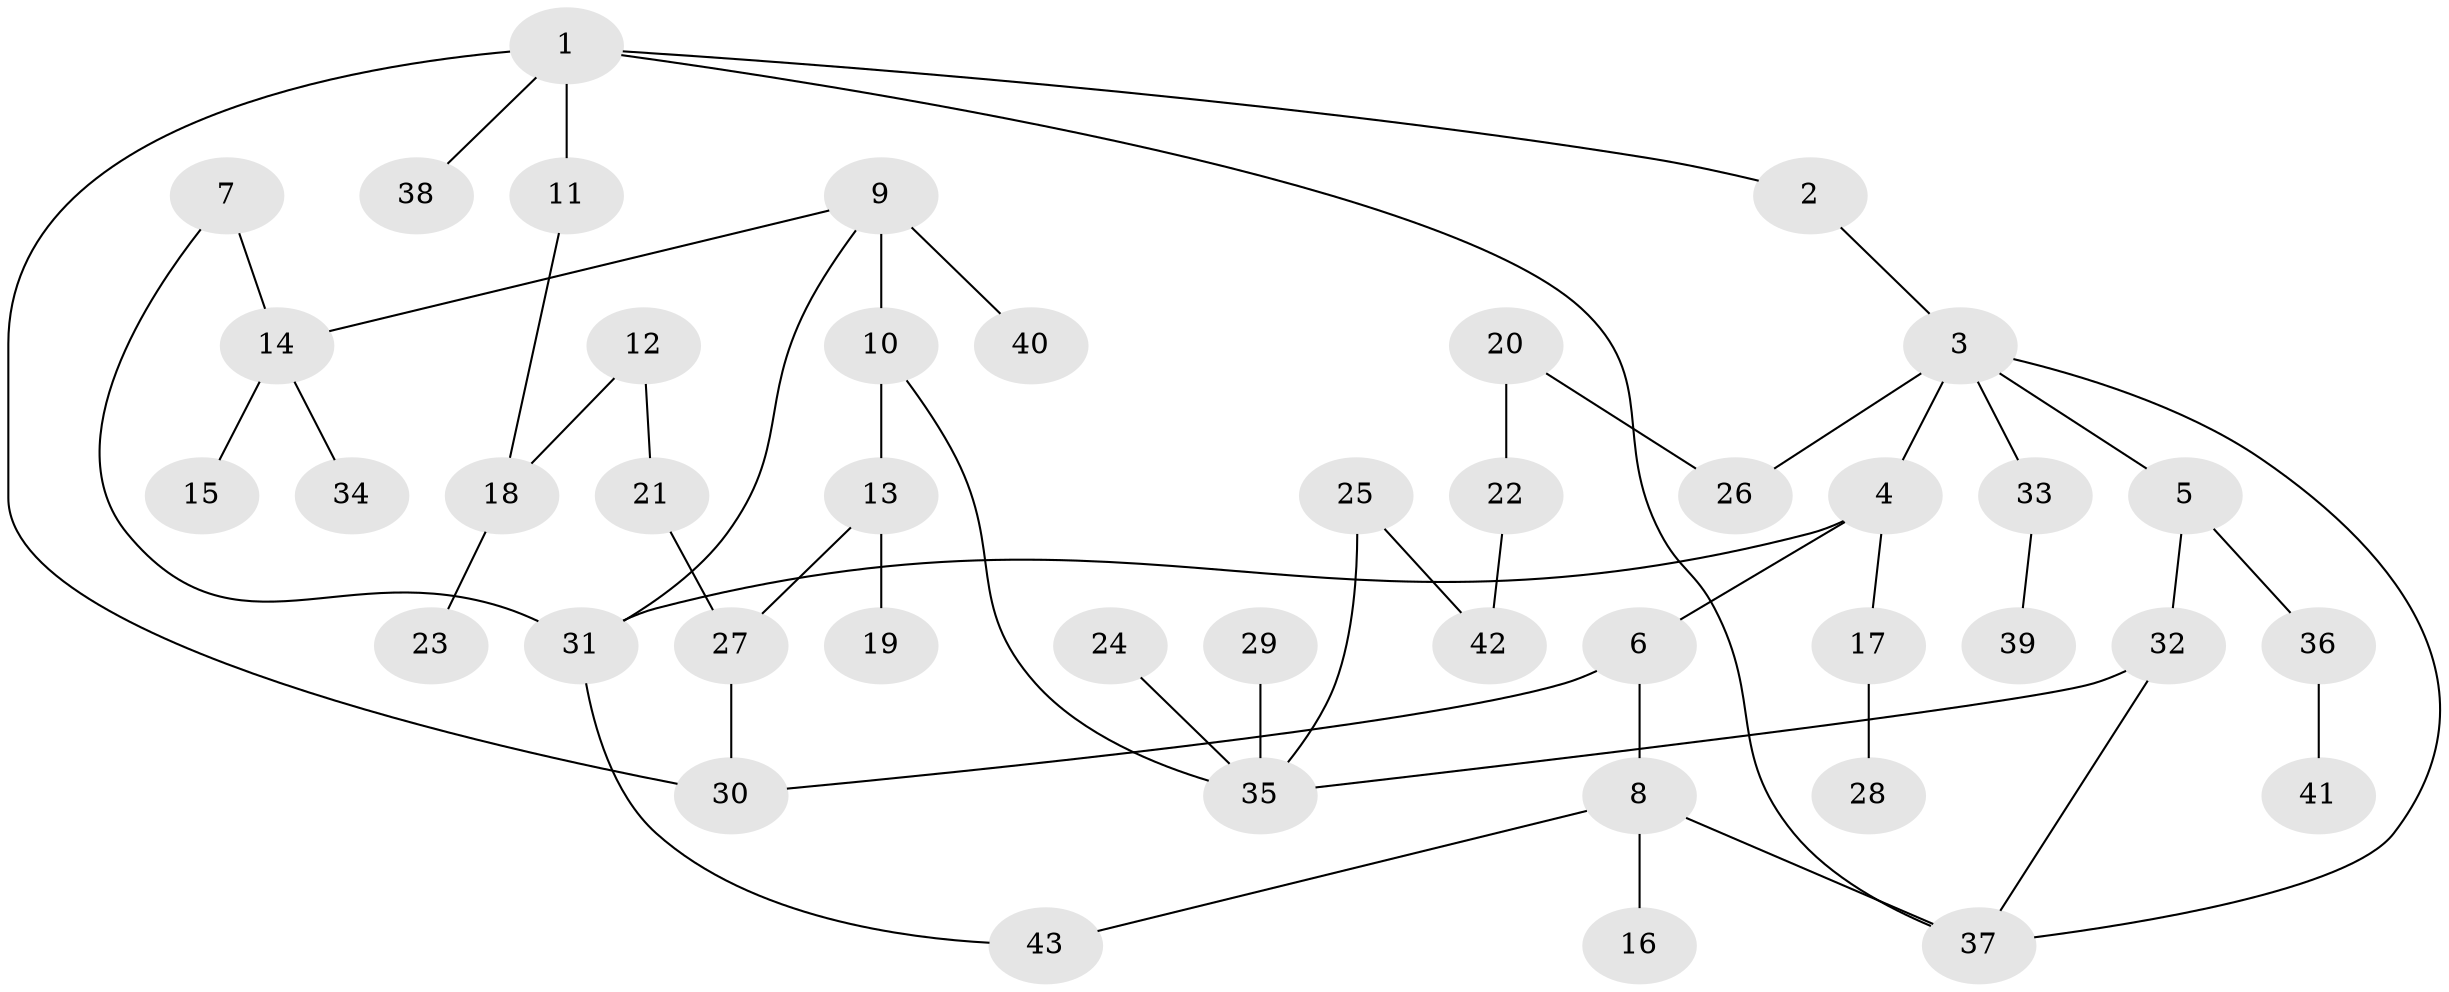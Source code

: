 // original degree distribution, {5: 0.08196721311475409, 4: 0.08196721311475409, 2: 0.29508196721311475, 6: 0.03278688524590164, 3: 0.14754098360655737, 1: 0.36065573770491804}
// Generated by graph-tools (version 1.1) at 2025/36/03/04/25 23:36:08]
// undirected, 43 vertices, 52 edges
graph export_dot {
  node [color=gray90,style=filled];
  1;
  2;
  3;
  4;
  5;
  6;
  7;
  8;
  9;
  10;
  11;
  12;
  13;
  14;
  15;
  16;
  17;
  18;
  19;
  20;
  21;
  22;
  23;
  24;
  25;
  26;
  27;
  28;
  29;
  30;
  31;
  32;
  33;
  34;
  35;
  36;
  37;
  38;
  39;
  40;
  41;
  42;
  43;
  1 -- 2 [weight=1.0];
  1 -- 11 [weight=1.0];
  1 -- 30 [weight=1.0];
  1 -- 37 [weight=1.0];
  1 -- 38 [weight=1.0];
  2 -- 3 [weight=1.0];
  3 -- 4 [weight=1.0];
  3 -- 5 [weight=1.0];
  3 -- 26 [weight=1.0];
  3 -- 33 [weight=1.0];
  3 -- 37 [weight=1.0];
  4 -- 6 [weight=1.0];
  4 -- 17 [weight=1.0];
  4 -- 31 [weight=1.0];
  5 -- 32 [weight=1.0];
  5 -- 36 [weight=1.0];
  6 -- 8 [weight=1.0];
  6 -- 30 [weight=1.0];
  7 -- 14 [weight=1.0];
  7 -- 31 [weight=1.0];
  8 -- 16 [weight=1.0];
  8 -- 37 [weight=1.0];
  8 -- 43 [weight=1.0];
  9 -- 10 [weight=1.0];
  9 -- 14 [weight=1.0];
  9 -- 31 [weight=1.0];
  9 -- 40 [weight=2.0];
  10 -- 13 [weight=1.0];
  10 -- 35 [weight=1.0];
  11 -- 18 [weight=1.0];
  12 -- 18 [weight=1.0];
  12 -- 21 [weight=1.0];
  13 -- 19 [weight=1.0];
  13 -- 27 [weight=1.0];
  14 -- 15 [weight=1.0];
  14 -- 34 [weight=1.0];
  17 -- 28 [weight=1.0];
  18 -- 23 [weight=1.0];
  20 -- 22 [weight=1.0];
  20 -- 26 [weight=1.0];
  21 -- 27 [weight=1.0];
  22 -- 42 [weight=1.0];
  24 -- 35 [weight=1.0];
  25 -- 35 [weight=1.0];
  25 -- 42 [weight=1.0];
  27 -- 30 [weight=1.0];
  29 -- 35 [weight=1.0];
  31 -- 43 [weight=1.0];
  32 -- 35 [weight=1.0];
  32 -- 37 [weight=1.0];
  33 -- 39 [weight=1.0];
  36 -- 41 [weight=1.0];
}
